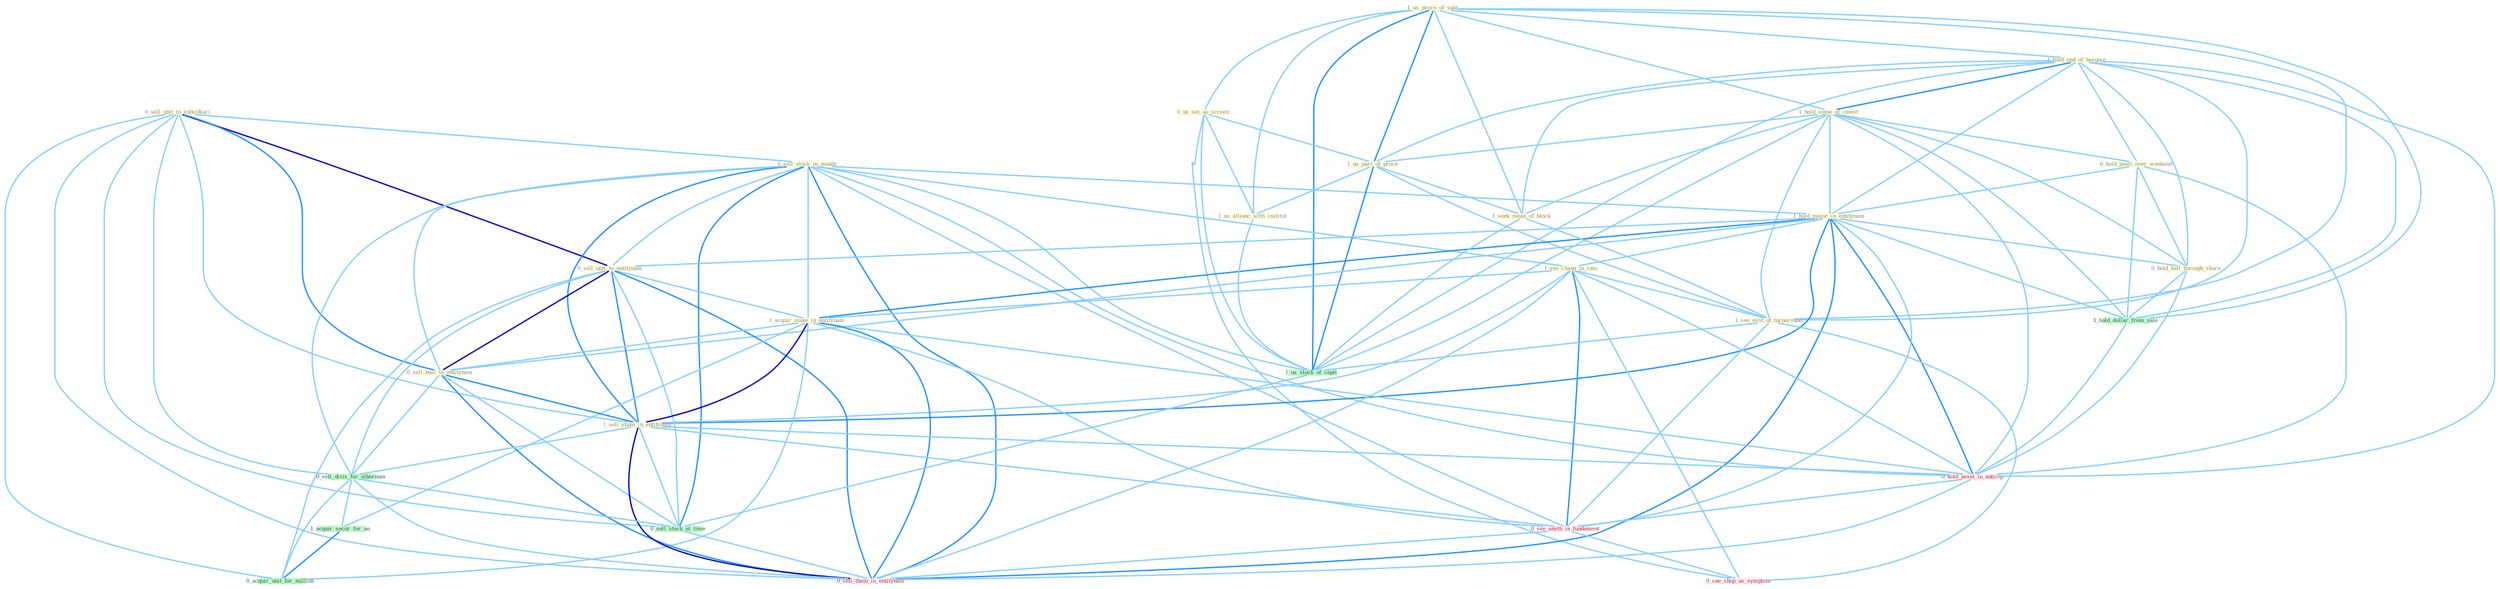 Graph G{ 
    node
    [shape=polygon,style=filled,width=.5,height=.06,color="#BDFCC9",fixedsize=true,fontsize=4,
    fontcolor="#2f4f4f"];
    {node
    [color="#ffffe0", fontcolor="#8b7d6b"] "0_sell_unit_to_subsidiari " "1_us_proce_of_sale " "0_sell_stock_in_month " "1_hold_end_of_bargain " "0_us_set_as_screen " "1_hold_some_of_invest " "0_hold_posit_over_weekend " "1_us_part_of_proce " "1_hold_major_in_entitynam " "1_see_chang_in_rate " "0_hold_half_through_share " "0_sell_unit_to_entitynam " "1_seek_mean_of_block " "1_us_allianc_with_institut " "1_acquir_stake_in_entitynam " "1_see_evid_of_turnaround " "0_sell_busi_to_entitynam " "1_sell_stake_in_entitynam "}
{node [color="#fff0f5", fontcolor="#b22222"] "0_hold_asset_in_anticip " "0_see_anyth_in_fundament " "0_see_shop_as_symptom " "0_sell_them_in_entitynam "}
edge [color="#B0E2FF"];

	"0_sell_unit_to_subsidiari " -- "0_sell_stock_in_month " [w="1", color="#87cefa" ];
	"0_sell_unit_to_subsidiari " -- "0_sell_unit_to_entitynam " [w="3", color="#0000cd" , len=0.6];
	"0_sell_unit_to_subsidiari " -- "0_sell_busi_to_entitynam " [w="2", color="#1e90ff" , len=0.8];
	"0_sell_unit_to_subsidiari " -- "1_sell_stake_in_entitynam " [w="1", color="#87cefa" ];
	"0_sell_unit_to_subsidiari " -- "0_sell_divis_for_othernum " [w="1", color="#87cefa" ];
	"0_sell_unit_to_subsidiari " -- "0_sell_stock_at_time " [w="1", color="#87cefa" ];
	"0_sell_unit_to_subsidiari " -- "0_acquir_unit_for_million " [w="1", color="#87cefa" ];
	"0_sell_unit_to_subsidiari " -- "0_sell_them_in_entitynam " [w="1", color="#87cefa" ];
	"1_us_proce_of_sale " -- "1_hold_end_of_bargain " [w="1", color="#87cefa" ];
	"1_us_proce_of_sale " -- "0_us_set_as_screen " [w="1", color="#87cefa" ];
	"1_us_proce_of_sale " -- "1_hold_some_of_invest " [w="1", color="#87cefa" ];
	"1_us_proce_of_sale " -- "1_us_part_of_proce " [w="2", color="#1e90ff" , len=0.8];
	"1_us_proce_of_sale " -- "1_seek_mean_of_block " [w="1", color="#87cefa" ];
	"1_us_proce_of_sale " -- "1_us_allianc_with_institut " [w="1", color="#87cefa" ];
	"1_us_proce_of_sale " -- "1_see_evid_of_turnaround " [w="1", color="#87cefa" ];
	"1_us_proce_of_sale " -- "1_us_stock_of_capit " [w="2", color="#1e90ff" , len=0.8];
	"1_us_proce_of_sale " -- "1_hold_dollar_from_sale " [w="1", color="#87cefa" ];
	"0_sell_stock_in_month " -- "1_hold_major_in_entitynam " [w="1", color="#87cefa" ];
	"0_sell_stock_in_month " -- "1_see_chang_in_rate " [w="1", color="#87cefa" ];
	"0_sell_stock_in_month " -- "0_sell_unit_to_entitynam " [w="1", color="#87cefa" ];
	"0_sell_stock_in_month " -- "1_acquir_stake_in_entitynam " [w="1", color="#87cefa" ];
	"0_sell_stock_in_month " -- "0_sell_busi_to_entitynam " [w="1", color="#87cefa" ];
	"0_sell_stock_in_month " -- "1_sell_stake_in_entitynam " [w="2", color="#1e90ff" , len=0.8];
	"0_sell_stock_in_month " -- "0_sell_divis_for_othernum " [w="1", color="#87cefa" ];
	"0_sell_stock_in_month " -- "1_us_stock_of_capit " [w="1", color="#87cefa" ];
	"0_sell_stock_in_month " -- "0_hold_asset_in_anticip " [w="1", color="#87cefa" ];
	"0_sell_stock_in_month " -- "0_sell_stock_at_time " [w="2", color="#1e90ff" , len=0.8];
	"0_sell_stock_in_month " -- "0_see_anyth_in_fundament " [w="1", color="#87cefa" ];
	"0_sell_stock_in_month " -- "0_sell_them_in_entitynam " [w="2", color="#1e90ff" , len=0.8];
	"1_hold_end_of_bargain " -- "1_hold_some_of_invest " [w="2", color="#1e90ff" , len=0.8];
	"1_hold_end_of_bargain " -- "0_hold_posit_over_weekend " [w="1", color="#87cefa" ];
	"1_hold_end_of_bargain " -- "1_us_part_of_proce " [w="1", color="#87cefa" ];
	"1_hold_end_of_bargain " -- "1_hold_major_in_entitynam " [w="1", color="#87cefa" ];
	"1_hold_end_of_bargain " -- "0_hold_half_through_share " [w="1", color="#87cefa" ];
	"1_hold_end_of_bargain " -- "1_seek_mean_of_block " [w="1", color="#87cefa" ];
	"1_hold_end_of_bargain " -- "1_see_evid_of_turnaround " [w="1", color="#87cefa" ];
	"1_hold_end_of_bargain " -- "1_us_stock_of_capit " [w="1", color="#87cefa" ];
	"1_hold_end_of_bargain " -- "1_hold_dollar_from_sale " [w="1", color="#87cefa" ];
	"1_hold_end_of_bargain " -- "0_hold_asset_in_anticip " [w="1", color="#87cefa" ];
	"0_us_set_as_screen " -- "1_us_part_of_proce " [w="1", color="#87cefa" ];
	"0_us_set_as_screen " -- "1_us_allianc_with_institut " [w="1", color="#87cefa" ];
	"0_us_set_as_screen " -- "1_us_stock_of_capit " [w="1", color="#87cefa" ];
	"0_us_set_as_screen " -- "0_see_shop_as_symptom " [w="1", color="#87cefa" ];
	"1_hold_some_of_invest " -- "0_hold_posit_over_weekend " [w="1", color="#87cefa" ];
	"1_hold_some_of_invest " -- "1_us_part_of_proce " [w="1", color="#87cefa" ];
	"1_hold_some_of_invest " -- "1_hold_major_in_entitynam " [w="1", color="#87cefa" ];
	"1_hold_some_of_invest " -- "0_hold_half_through_share " [w="1", color="#87cefa" ];
	"1_hold_some_of_invest " -- "1_seek_mean_of_block " [w="1", color="#87cefa" ];
	"1_hold_some_of_invest " -- "1_see_evid_of_turnaround " [w="1", color="#87cefa" ];
	"1_hold_some_of_invest " -- "1_us_stock_of_capit " [w="1", color="#87cefa" ];
	"1_hold_some_of_invest " -- "1_hold_dollar_from_sale " [w="1", color="#87cefa" ];
	"1_hold_some_of_invest " -- "0_hold_asset_in_anticip " [w="1", color="#87cefa" ];
	"0_hold_posit_over_weekend " -- "1_hold_major_in_entitynam " [w="1", color="#87cefa" ];
	"0_hold_posit_over_weekend " -- "0_hold_half_through_share " [w="1", color="#87cefa" ];
	"0_hold_posit_over_weekend " -- "1_hold_dollar_from_sale " [w="1", color="#87cefa" ];
	"0_hold_posit_over_weekend " -- "0_hold_asset_in_anticip " [w="1", color="#87cefa" ];
	"1_us_part_of_proce " -- "1_seek_mean_of_block " [w="1", color="#87cefa" ];
	"1_us_part_of_proce " -- "1_us_allianc_with_institut " [w="1", color="#87cefa" ];
	"1_us_part_of_proce " -- "1_see_evid_of_turnaround " [w="1", color="#87cefa" ];
	"1_us_part_of_proce " -- "1_us_stock_of_capit " [w="2", color="#1e90ff" , len=0.8];
	"1_hold_major_in_entitynam " -- "1_see_chang_in_rate " [w="1", color="#87cefa" ];
	"1_hold_major_in_entitynam " -- "0_hold_half_through_share " [w="1", color="#87cefa" ];
	"1_hold_major_in_entitynam " -- "0_sell_unit_to_entitynam " [w="1", color="#87cefa" ];
	"1_hold_major_in_entitynam " -- "1_acquir_stake_in_entitynam " [w="2", color="#1e90ff" , len=0.8];
	"1_hold_major_in_entitynam " -- "0_sell_busi_to_entitynam " [w="1", color="#87cefa" ];
	"1_hold_major_in_entitynam " -- "1_sell_stake_in_entitynam " [w="2", color="#1e90ff" , len=0.8];
	"1_hold_major_in_entitynam " -- "1_hold_dollar_from_sale " [w="1", color="#87cefa" ];
	"1_hold_major_in_entitynam " -- "0_hold_asset_in_anticip " [w="2", color="#1e90ff" , len=0.8];
	"1_hold_major_in_entitynam " -- "0_see_anyth_in_fundament " [w="1", color="#87cefa" ];
	"1_hold_major_in_entitynam " -- "0_sell_them_in_entitynam " [w="2", color="#1e90ff" , len=0.8];
	"1_see_chang_in_rate " -- "1_acquir_stake_in_entitynam " [w="1", color="#87cefa" ];
	"1_see_chang_in_rate " -- "1_see_evid_of_turnaround " [w="1", color="#87cefa" ];
	"1_see_chang_in_rate " -- "1_sell_stake_in_entitynam " [w="1", color="#87cefa" ];
	"1_see_chang_in_rate " -- "0_hold_asset_in_anticip " [w="1", color="#87cefa" ];
	"1_see_chang_in_rate " -- "0_see_anyth_in_fundament " [w="2", color="#1e90ff" , len=0.8];
	"1_see_chang_in_rate " -- "0_see_shop_as_symptom " [w="1", color="#87cefa" ];
	"1_see_chang_in_rate " -- "0_sell_them_in_entitynam " [w="1", color="#87cefa" ];
	"0_hold_half_through_share " -- "1_hold_dollar_from_sale " [w="1", color="#87cefa" ];
	"0_hold_half_through_share " -- "0_hold_asset_in_anticip " [w="1", color="#87cefa" ];
	"0_sell_unit_to_entitynam " -- "1_acquir_stake_in_entitynam " [w="1", color="#87cefa" ];
	"0_sell_unit_to_entitynam " -- "0_sell_busi_to_entitynam " [w="3", color="#0000cd" , len=0.6];
	"0_sell_unit_to_entitynam " -- "1_sell_stake_in_entitynam " [w="2", color="#1e90ff" , len=0.8];
	"0_sell_unit_to_entitynam " -- "0_sell_divis_for_othernum " [w="1", color="#87cefa" ];
	"0_sell_unit_to_entitynam " -- "0_sell_stock_at_time " [w="1", color="#87cefa" ];
	"0_sell_unit_to_entitynam " -- "0_acquir_unit_for_million " [w="1", color="#87cefa" ];
	"0_sell_unit_to_entitynam " -- "0_sell_them_in_entitynam " [w="2", color="#1e90ff" , len=0.8];
	"1_seek_mean_of_block " -- "1_see_evid_of_turnaround " [w="1", color="#87cefa" ];
	"1_seek_mean_of_block " -- "1_us_stock_of_capit " [w="1", color="#87cefa" ];
	"1_us_allianc_with_institut " -- "1_us_stock_of_capit " [w="1", color="#87cefa" ];
	"1_acquir_stake_in_entitynam " -- "0_sell_busi_to_entitynam " [w="1", color="#87cefa" ];
	"1_acquir_stake_in_entitynam " -- "1_sell_stake_in_entitynam " [w="3", color="#0000cd" , len=0.6];
	"1_acquir_stake_in_entitynam " -- "1_acquir_secur_for_an " [w="1", color="#87cefa" ];
	"1_acquir_stake_in_entitynam " -- "0_hold_asset_in_anticip " [w="1", color="#87cefa" ];
	"1_acquir_stake_in_entitynam " -- "0_see_anyth_in_fundament " [w="1", color="#87cefa" ];
	"1_acquir_stake_in_entitynam " -- "0_acquir_unit_for_million " [w="1", color="#87cefa" ];
	"1_acquir_stake_in_entitynam " -- "0_sell_them_in_entitynam " [w="2", color="#1e90ff" , len=0.8];
	"1_see_evid_of_turnaround " -- "1_us_stock_of_capit " [w="1", color="#87cefa" ];
	"1_see_evid_of_turnaround " -- "0_see_anyth_in_fundament " [w="1", color="#87cefa" ];
	"1_see_evid_of_turnaround " -- "0_see_shop_as_symptom " [w="1", color="#87cefa" ];
	"0_sell_busi_to_entitynam " -- "1_sell_stake_in_entitynam " [w="2", color="#1e90ff" , len=0.8];
	"0_sell_busi_to_entitynam " -- "0_sell_divis_for_othernum " [w="1", color="#87cefa" ];
	"0_sell_busi_to_entitynam " -- "0_sell_stock_at_time " [w="1", color="#87cefa" ];
	"0_sell_busi_to_entitynam " -- "0_sell_them_in_entitynam " [w="2", color="#1e90ff" , len=0.8];
	"1_sell_stake_in_entitynam " -- "0_sell_divis_for_othernum " [w="1", color="#87cefa" ];
	"1_sell_stake_in_entitynam " -- "0_hold_asset_in_anticip " [w="1", color="#87cefa" ];
	"1_sell_stake_in_entitynam " -- "0_sell_stock_at_time " [w="1", color="#87cefa" ];
	"1_sell_stake_in_entitynam " -- "0_see_anyth_in_fundament " [w="1", color="#87cefa" ];
	"1_sell_stake_in_entitynam " -- "0_sell_them_in_entitynam " [w="3", color="#0000cd" , len=0.6];
	"0_sell_divis_for_othernum " -- "1_acquir_secur_for_an " [w="1", color="#87cefa" ];
	"0_sell_divis_for_othernum " -- "0_sell_stock_at_time " [w="1", color="#87cefa" ];
	"0_sell_divis_for_othernum " -- "0_acquir_unit_for_million " [w="1", color="#87cefa" ];
	"0_sell_divis_for_othernum " -- "0_sell_them_in_entitynam " [w="1", color="#87cefa" ];
	"1_acquir_secur_for_an " -- "0_acquir_unit_for_million " [w="2", color="#1e90ff" , len=0.8];
	"1_us_stock_of_capit " -- "0_sell_stock_at_time " [w="1", color="#87cefa" ];
	"1_hold_dollar_from_sale " -- "0_hold_asset_in_anticip " [w="1", color="#87cefa" ];
	"0_hold_asset_in_anticip " -- "0_see_anyth_in_fundament " [w="1", color="#87cefa" ];
	"0_hold_asset_in_anticip " -- "0_sell_them_in_entitynam " [w="1", color="#87cefa" ];
	"0_sell_stock_at_time " -- "0_sell_them_in_entitynam " [w="1", color="#87cefa" ];
	"0_see_anyth_in_fundament " -- "0_see_shop_as_symptom " [w="1", color="#87cefa" ];
	"0_see_anyth_in_fundament " -- "0_sell_them_in_entitynam " [w="1", color="#87cefa" ];
}